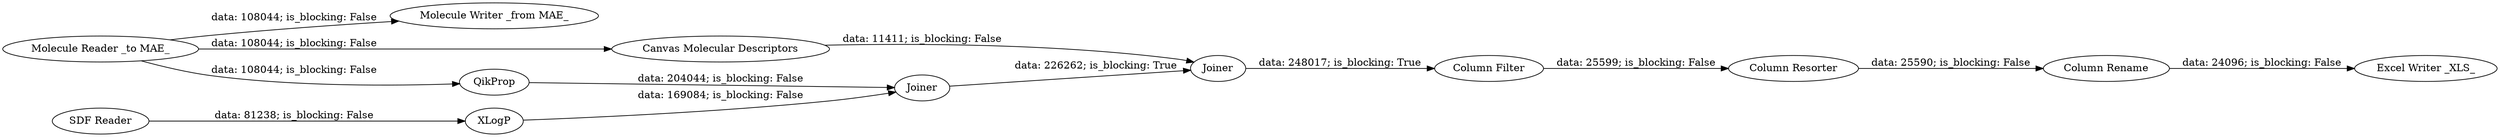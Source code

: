 digraph {
	"6842122112580410916_10" [label=Joiner]
	"6842122112580410916_4" [label=XLogP]
	"6842122112580410916_5" [label="Molecule Writer _from MAE_"]
	"6842122112580410916_6" [label="SDF Reader"]
	"6842122112580410916_1" [label="Molecule Reader _to MAE_"]
	"6842122112580410916_9" [label="Canvas Molecular Descriptors"]
	"6842122112580410916_2" [label=QikProp]
	"6842122112580410916_12" [label="Column Resorter"]
	"6842122112580410916_3" [label="Excel Writer _XLS_"]
	"6842122112580410916_11" [label="Column Filter"]
	"6842122112580410916_13" [label="Column Rename"]
	"6842122112580410916_7" [label=Joiner]
	"6842122112580410916_1" -> "6842122112580410916_2" [label="data: 108044; is_blocking: False"]
	"6842122112580410916_12" -> "6842122112580410916_13" [label="data: 25590; is_blocking: False"]
	"6842122112580410916_10" -> "6842122112580410916_11" [label="data: 248017; is_blocking: True"]
	"6842122112580410916_1" -> "6842122112580410916_9" [label="data: 108044; is_blocking: False"]
	"6842122112580410916_1" -> "6842122112580410916_5" [label="data: 108044; is_blocking: False"]
	"6842122112580410916_2" -> "6842122112580410916_7" [label="data: 204044; is_blocking: False"]
	"6842122112580410916_4" -> "6842122112580410916_7" [label="data: 169084; is_blocking: False"]
	"6842122112580410916_7" -> "6842122112580410916_10" [label="data: 226262; is_blocking: True"]
	"6842122112580410916_11" -> "6842122112580410916_12" [label="data: 25599; is_blocking: False"]
	"6842122112580410916_6" -> "6842122112580410916_4" [label="data: 81238; is_blocking: False"]
	"6842122112580410916_9" -> "6842122112580410916_10" [label="data: 11411; is_blocking: False"]
	"6842122112580410916_13" -> "6842122112580410916_3" [label="data: 24096; is_blocking: False"]
	rankdir=LR
}
